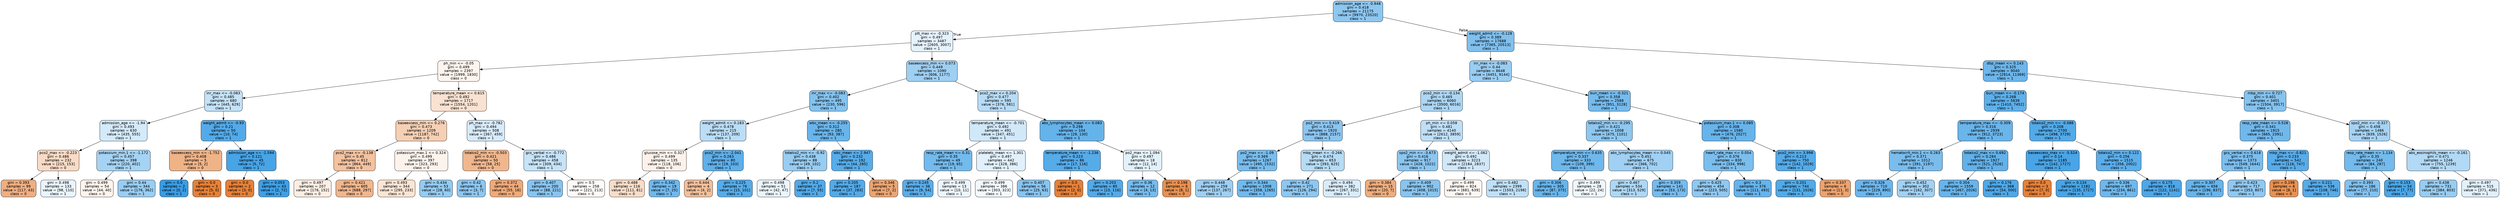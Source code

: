 digraph Tree {
node [shape=box, style="filled, rounded", color="black", fontname="helvetica"] ;
edge [fontname="helvetica"] ;
0 [label="admission_age <= -0.948\ngini = 0.418\nsamples = 21175\nvalue = [9970, 23520]\nclass = 1", fillcolor="#8dc7f0"] ;
1 [label="ptt_max <= -0.323\ngini = 0.497\nsamples = 3487\nvalue = [2605, 3007]\nclass = 1", fillcolor="#e5f2fc"] ;
0 -> 1 [labeldistance=2.5, labelangle=45, headlabel="True"] ;
2 [label="ph_min <= -0.05\ngini = 0.499\nsamples = 2397\nvalue = [1999, 1830]\nclass = 0", fillcolor="#fdf4ee"] ;
1 -> 2 ;
3 [label="inr_max <= -0.083\ngini = 0.485\nsamples = 680\nvalue = [445, 629]\nclass = 1", fillcolor="#c5e2f7"] ;
2 -> 3 ;
4 [label="admission_age <= -1.94\ngini = 0.493\nsamples = 630\nvalue = [435, 555]\nclass = 1", fillcolor="#d4eaf9"] ;
3 -> 4 ;
5 [label="pco2_max <= -0.223\ngini = 0.486\nsamples = 232\nvalue = [215, 153]\nclass = 0", fillcolor="#f8dbc6"] ;
4 -> 5 ;
6 [label="gini = 0.393\nsamples = 99\nvalue = [117, 43]\nclass = 0", fillcolor="#efaf82"] ;
5 -> 6 ;
7 [label="gini = 0.498\nsamples = 133\nvalue = [98, 110]\nclass = 1", fillcolor="#e9f4fc"] ;
5 -> 7 ;
8 [label="potassium_min.1 <= -1.172\ngini = 0.457\nsamples = 398\nvalue = [220, 402]\nclass = 1", fillcolor="#a5d3f3"] ;
4 -> 8 ;
9 [label="gini = 0.499\nsamples = 54\nvalue = [44, 40]\nclass = 0", fillcolor="#fdf4ed"] ;
8 -> 9 ;
10 [label="gini = 0.44\nsamples = 344\nvalue = [176, 362]\nclass = 1", fillcolor="#99cdf2"] ;
8 -> 10 ;
11 [label="weight_admit <= -0.93\ngini = 0.21\nsamples = 50\nvalue = [10, 74]\nclass = 1", fillcolor="#54aae9"] ;
3 -> 11 ;
12 [label="baseexcess_min <= -1.752\ngini = 0.408\nsamples = 5\nvalue = [5, 2]\nclass = 0", fillcolor="#efb388"] ;
11 -> 12 ;
13 [label="gini = 0.0\nsamples = 2\nvalue = [0, 2]\nclass = 1", fillcolor="#399de5"] ;
12 -> 13 ;
14 [label="gini = 0.0\nsamples = 3\nvalue = [5, 0]\nclass = 0", fillcolor="#e58139"] ;
12 -> 14 ;
15 [label="admission_age <= -2.594\ngini = 0.121\nsamples = 45\nvalue = [5, 72]\nclass = 1", fillcolor="#47a4e7"] ;
11 -> 15 ;
16 [label="gini = 0.0\nsamples = 2\nvalue = [3, 0]\nclass = 0", fillcolor="#e58139"] ;
15 -> 16 ;
17 [label="gini = 0.053\nsamples = 43\nvalue = [2, 72]\nclass = 1", fillcolor="#3ea0e6"] ;
15 -> 17 ;
18 [label="temperature_mean <= 0.615\ngini = 0.492\nsamples = 1717\nvalue = [1554, 1201]\nclass = 0", fillcolor="#f9e2d2"] ;
2 -> 18 ;
19 [label="baseexcess_min <= 0.276\ngini = 0.473\nsamples = 1209\nvalue = [1187, 742]\nclass = 0", fillcolor="#f5d0b5"] ;
18 -> 19 ;
20 [label="pco2_max <= -0.138\ngini = 0.45\nsamples = 812\nvalue = [864, 449]\nclass = 0", fillcolor="#f3c2a0"] ;
19 -> 20 ;
21 [label="gini = 0.497\nsamples = 207\nvalue = [176, 152]\nclass = 0", fillcolor="#fbeee4"] ;
20 -> 21 ;
22 [label="gini = 0.421\nsamples = 605\nvalue = [688, 297]\nclass = 0", fillcolor="#f0b78e"] ;
20 -> 22 ;
23 [label="potassium_max.1 <= 0.324\ngini = 0.499\nsamples = 397\nvalue = [323, 293]\nclass = 0", fillcolor="#fdf3ed"] ;
19 -> 23 ;
24 [label="gini = 0.493\nsamples = 344\nvalue = [295, 233]\nclass = 0", fillcolor="#fae5d5"] ;
23 -> 24 ;
25 [label="gini = 0.434\nsamples = 53\nvalue = [28, 60]\nclass = 1", fillcolor="#95cbf1"] ;
23 -> 25 ;
26 [label="ph_max <= -0.782\ngini = 0.494\nsamples = 508\nvalue = [367, 459]\nclass = 1", fillcolor="#d7ebfa"] ;
18 -> 26 ;
27 [label="totalco2_min <= -0.503\ngini = 0.421\nsamples = 50\nvalue = [58, 25]\nclass = 0", fillcolor="#f0b78e"] ;
26 -> 27 ;
28 [label="gini = 0.42\nsamples = 6\nvalue = [3, 7]\nclass = 1", fillcolor="#8ec7f0"] ;
27 -> 28 ;
29 [label="gini = 0.372\nsamples = 44\nvalue = [55, 18]\nclass = 0", fillcolor="#eeaa7a"] ;
27 -> 29 ;
30 [label="gcs_verbal <= -0.772\ngini = 0.486\nsamples = 458\nvalue = [309, 434]\nclass = 1", fillcolor="#c6e3f8"] ;
26 -> 30 ;
31 [label="gini = 0.407\nsamples = 200\nvalue = [88, 221]\nclass = 1", fillcolor="#88c4ef"] ;
30 -> 31 ;
32 [label="gini = 0.5\nsamples = 258\nvalue = [221, 213]\nclass = 0", fillcolor="#fefaf8"] ;
30 -> 32 ;
33 [label="baseexcess_min <= 0.073\ngini = 0.449\nsamples = 1090\nvalue = [606, 1177]\nclass = 1", fillcolor="#9fcff2"] ;
1 -> 33 ;
34 [label="inr_max <= -0.083\ngini = 0.402\nsamples = 495\nvalue = [230, 596]\nclass = 1", fillcolor="#85c3ef"] ;
33 -> 34 ;
35 [label="weight_admit <= 0.183\ngini = 0.478\nsamples = 215\nvalue = [137, 209]\nclass = 1", fillcolor="#bbddf6"] ;
34 -> 35 ;
36 [label="glucose_min <= 0.327\ngini = 0.499\nsamples = 135\nvalue = [118, 106]\nclass = 0", fillcolor="#fcf2eb"] ;
35 -> 36 ;
37 [label="gini = 0.488\nsamples = 116\nvalue = [111, 81]\nclass = 0", fillcolor="#f8ddc9"] ;
36 -> 37 ;
38 [label="gini = 0.342\nsamples = 19\nvalue = [7, 25]\nclass = 1", fillcolor="#70b8ec"] ;
36 -> 38 ;
39 [label="pco2_min <= -2.041\ngini = 0.263\nsamples = 80\nvalue = [19, 103]\nclass = 1", fillcolor="#5eafea"] ;
35 -> 39 ;
40 [label="gini = 0.444\nsamples = 4\nvalue = [4, 2]\nclass = 0", fillcolor="#f2c09c"] ;
39 -> 40 ;
41 [label="gini = 0.225\nsamples = 76\nvalue = [15, 101]\nclass = 1", fillcolor="#56ace9"] ;
39 -> 41 ;
42 [label="wbc_mean <= -0.255\ngini = 0.312\nsamples = 280\nvalue = [93, 387]\nclass = 1", fillcolor="#69b5eb"] ;
34 -> 42 ;
43 [label="totalco2_min <= -0.92\ngini = 0.438\nsamples = 88\nvalue = [49, 102]\nclass = 1", fillcolor="#98ccf1"] ;
42 -> 43 ;
44 [label="gini = 0.498\nsamples = 51\nvalue = [42, 47]\nclass = 1", fillcolor="#eaf5fc"] ;
43 -> 44 ;
45 [label="gini = 0.2\nsamples = 37\nvalue = [7, 55]\nclass = 1", fillcolor="#52a9e8"] ;
43 -> 45 ;
46 [label="wbc_mean <= 2.947\ngini = 0.232\nsamples = 192\nvalue = [44, 285]\nclass = 1", fillcolor="#58ace9"] ;
42 -> 46 ;
47 [label="gini = 0.205\nsamples = 187\nvalue = [37, 283]\nclass = 1", fillcolor="#53aae8"] ;
46 -> 47 ;
48 [label="gini = 0.346\nsamples = 5\nvalue = [7, 2]\nclass = 0", fillcolor="#eca572"] ;
46 -> 48 ;
49 [label="pco2_max <= 0.204\ngini = 0.477\nsamples = 595\nvalue = [376, 581]\nclass = 1", fillcolor="#b9dcf6"] ;
33 -> 49 ;
50 [label="temperature_mean <= -0.701\ngini = 0.492\nsamples = 491\nvalue = [347, 451]\nclass = 1", fillcolor="#d1e8f9"] ;
49 -> 50 ;
51 [label="resp_rate_mean <= 0.31\ngini = 0.35\nsamples = 49\nvalue = [19, 65]\nclass = 1", fillcolor="#73baed"] ;
50 -> 51 ;
52 [label="gini = 0.245\nsamples = 36\nvalue = [9, 54]\nclass = 1", fillcolor="#5aade9"] ;
51 -> 52 ;
53 [label="gini = 0.499\nsamples = 13\nvalue = [10, 11]\nclass = 1", fillcolor="#edf6fd"] ;
51 -> 53 ;
54 [label="platelets_mean <= 1.301\ngini = 0.497\nsamples = 442\nvalue = [328, 386]\nclass = 1", fillcolor="#e1f0fb"] ;
50 -> 54 ;
55 [label="gini = 0.499\nsamples = 386\nvalue = [303, 323]\nclass = 1", fillcolor="#f3f9fd"] ;
54 -> 55 ;
56 [label="gini = 0.407\nsamples = 56\nvalue = [25, 63]\nclass = 1", fillcolor="#88c4ef"] ;
54 -> 56 ;
57 [label="abs_lymphocytes_mean <= 0.083\ngini = 0.298\nsamples = 104\nvalue = [29, 130]\nclass = 1", fillcolor="#65b3eb"] ;
49 -> 57 ;
58 [label="temperature_mean <= -1.236\ngini = 0.223\nsamples = 86\nvalue = [17, 116]\nclass = 1", fillcolor="#56abe9"] ;
57 -> 58 ;
59 [label="gini = 0.0\nsamples = 1\nvalue = [2, 0]\nclass = 0", fillcolor="#e58139"] ;
58 -> 59 ;
60 [label="gini = 0.203\nsamples = 85\nvalue = [15, 116]\nclass = 1", fillcolor="#53aae8"] ;
58 -> 60 ;
61 [label="po2_max <= 1.094\ngini = 0.497\nsamples = 18\nvalue = [12, 14]\nclass = 1", fillcolor="#e3f1fb"] ;
57 -> 61 ;
62 [label="gini = 0.36\nsamples = 12\nvalue = [4, 13]\nclass = 1", fillcolor="#76bbed"] ;
61 -> 62 ;
63 [label="gini = 0.198\nsamples = 6\nvalue = [8, 1]\nclass = 0", fillcolor="#e89152"] ;
61 -> 63 ;
64 [label="weight_admit <= -0.128\ngini = 0.389\nsamples = 17688\nvalue = [7365, 20513]\nclass = 1", fillcolor="#80c0ee"] ;
0 -> 64 [labeldistance=2.5, labelangle=-45, headlabel="False"] ;
65 [label="inr_max <= -0.083\ngini = 0.44\nsamples = 8648\nvalue = [4451, 9144]\nclass = 1", fillcolor="#99cdf2"] ;
64 -> 65 ;
66 [label="pco2_min <= -0.134\ngini = 0.465\nsamples = 6060\nvalue = [3500, 6016]\nclass = 1", fillcolor="#acd6f4"] ;
65 -> 66 ;
67 [label="po2_min <= 0.419\ngini = 0.413\nsamples = 1920\nvalue = [888, 2157]\nclass = 1", fillcolor="#8bc5f0"] ;
66 -> 67 ;
68 [label="po2_max <= -1.09\ngini = 0.369\nsamples = 1267\nvalue = [495, 1532]\nclass = 1", fillcolor="#79bded"] ;
67 -> 68 ;
69 [label="gini = 0.448\nsamples = 259\nvalue = [137, 267]\nclass = 1", fillcolor="#9fcff2"] ;
68 -> 69 ;
70 [label="gini = 0.344\nsamples = 1008\nvalue = [358, 1265]\nclass = 1", fillcolor="#71b9ec"] ;
68 -> 70 ;
71 [label="mbp_mean <= -0.266\ngini = 0.474\nsamples = 653\nvalue = [393, 625]\nclass = 1", fillcolor="#b6dbf5"] ;
67 -> 71 ;
72 [label="gini = 0.42\nsamples = 271\nvalue = [126, 294]\nclass = 1", fillcolor="#8ec7f0"] ;
71 -> 72 ;
73 [label="gini = 0.494\nsamples = 382\nvalue = [267, 331]\nclass = 1", fillcolor="#d9ecfa"] ;
71 -> 73 ;
74 [label="ph_min <= 0.058\ngini = 0.481\nsamples = 4140\nvalue = [2612, 3859]\nclass = 1", fillcolor="#bfdff7"] ;
66 -> 74 ;
75 [label="spo2_min <= -3.673\ngini = 0.416\nsamples = 917\nvalue = [428, 1022]\nclass = 1", fillcolor="#8cc6f0"] ;
74 -> 75 ;
76 [label="gini = 0.384\nsamples = 15\nvalue = [20, 7]\nclass = 0", fillcolor="#eead7e"] ;
75 -> 76 ;
77 [label="gini = 0.409\nsamples = 902\nvalue = [408, 1015]\nclass = 1", fillcolor="#89c4ef"] ;
75 -> 77 ;
78 [label="weight_admit <= -1.062\ngini = 0.492\nsamples = 3223\nvalue = [2184, 2837]\nclass = 1", fillcolor="#d1e8f9"] ;
74 -> 78 ;
79 [label="gini = 0.499\nsamples = 824\nvalue = [681, 639]\nclass = 0", fillcolor="#fdf7f3"] ;
78 -> 79 ;
80 [label="gini = 0.482\nsamples = 2399\nvalue = [1503, 2198]\nclass = 1", fillcolor="#c0e0f7"] ;
78 -> 80 ;
81 [label="bun_mean <= -0.321\ngini = 0.358\nsamples = 2588\nvalue = [951, 3128]\nclass = 1", fillcolor="#75bbed"] ;
65 -> 81 ;
82 [label="totalco2_min <= -0.295\ngini = 0.421\nsamples = 1008\nvalue = [475, 1101]\nclass = 1", fillcolor="#8ec7f0"] ;
81 -> 82 ;
83 [label="temperature_min <= 0.635\ngini = 0.337\nsamples = 333\nvalue = [109, 399]\nclass = 1", fillcolor="#6fb8ec"] ;
82 -> 83 ;
84 [label="gini = 0.306\nsamples = 305\nvalue = [87, 375]\nclass = 1", fillcolor="#67b4eb"] ;
83 -> 84 ;
85 [label="gini = 0.499\nsamples = 28\nvalue = [22, 24]\nclass = 1", fillcolor="#eff7fd"] ;
83 -> 85 ;
86 [label="abs_lymphocytes_mean <= 0.045\ngini = 0.451\nsamples = 675\nvalue = [366, 702]\nclass = 1", fillcolor="#a0d0f3"] ;
82 -> 86 ;
87 [label="gini = 0.467\nsamples = 534\nvalue = [313, 529]\nclass = 1", fillcolor="#aed7f4"] ;
86 -> 87 ;
88 [label="gini = 0.359\nsamples = 141\nvalue = [53, 173]\nclass = 1", fillcolor="#76bbed"] ;
86 -> 88 ;
89 [label="potassium_max.1 <= 0.085\ngini = 0.308\nsamples = 1580\nvalue = [476, 2027]\nclass = 1", fillcolor="#67b4eb"] ;
81 -> 89 ;
90 [label="heart_rate_max <= 0.054\ngini = 0.376\nsamples = 830\nvalue = [334, 998]\nclass = 1", fillcolor="#7bbeee"] ;
89 -> 90 ;
91 [label="gini = 0.425\nsamples = 454\nvalue = [223, 505]\nclass = 1", fillcolor="#90c8f0"] ;
90 -> 91 ;
92 [label="gini = 0.3\nsamples = 376\nvalue = [111, 493]\nclass = 1", fillcolor="#66b3eb"] ;
90 -> 92 ;
93 [label="pco2_min <= 3.998\ngini = 0.213\nsamples = 750\nvalue = [142, 1029]\nclass = 1", fillcolor="#54abe9"] ;
89 -> 93 ;
94 [label="gini = 0.201\nsamples = 744\nvalue = [131, 1026]\nclass = 1", fillcolor="#52aae8"] ;
93 -> 94 ;
95 [label="gini = 0.337\nsamples = 6\nvalue = [11, 3]\nclass = 0", fillcolor="#eca36f"] ;
93 -> 95 ;
96 [label="dbp_mean <= 0.143\ngini = 0.325\nsamples = 9040\nvalue = [2914, 11369]\nclass = 1", fillcolor="#6cb6ec"] ;
64 -> 96 ;
97 [label="bun_mean <= -0.174\ngini = 0.268\nsamples = 5639\nvalue = [1410, 7452]\nclass = 1", fillcolor="#5eb0ea"] ;
96 -> 97 ;
98 [label="temperature_max <= -0.309\ngini = 0.316\nsamples = 2939\nvalue = [912, 3723]\nclass = 1", fillcolor="#6ab5eb"] ;
97 -> 98 ;
99 [label="hematocrit_min.1 <= 0.263\ngini = 0.371\nsamples = 1012\nvalue = [391, 1197]\nclass = 1", fillcolor="#7abded"] ;
98 -> 99 ;
100 [label="gini = 0.326\nsamples = 710\nvalue = [229, 890]\nclass = 1", fillcolor="#6cb6ec"] ;
99 -> 100 ;
101 [label="gini = 0.452\nsamples = 302\nvalue = [162, 307]\nclass = 1", fillcolor="#a1d1f3"] ;
99 -> 101 ;
102 [label="totalco2_max <= 0.692\ngini = 0.284\nsamples = 1927\nvalue = [521, 2526]\nclass = 1", fillcolor="#62b1ea"] ;
98 -> 102 ;
103 [label="gini = 0.304\nsamples = 1559\nvalue = [467, 2026]\nclass = 1", fillcolor="#67b4eb"] ;
102 -> 103 ;
104 [label="gini = 0.176\nsamples = 368\nvalue = [54, 500]\nclass = 1", fillcolor="#4ea8e8"] ;
102 -> 104 ;
105 [label="totalco2_min <= -0.086\ngini = 0.208\nsamples = 2700\nvalue = [498, 3729]\nclass = 1", fillcolor="#53aae8"] ;
97 -> 105 ;
106 [label="baseexcess_max <= -5.524\ngini = 0.14\nsamples = 1185\nvalue = [142, 1727]\nclass = 1", fillcolor="#49a5e7"] ;
105 -> 106 ;
107 [label="gini = 0.0\nsamples = 3\nvalue = [7, 0]\nclass = 0", fillcolor="#e58139"] ;
106 -> 107 ;
108 [label="gini = 0.134\nsamples = 1182\nvalue = [135, 1727]\nclass = 1", fillcolor="#48a5e7"] ;
106 -> 108 ;
109 [label="totalco2_min <= 0.122\ngini = 0.256\nsamples = 1515\nvalue = [356, 2002]\nclass = 1", fillcolor="#5caeea"] ;
105 -> 109 ;
110 [label="gini = 0.336\nsamples = 697\nvalue = [234, 861]\nclass = 1", fillcolor="#6fb8ec"] ;
109 -> 110 ;
111 [label="gini = 0.175\nsamples = 818\nvalue = [122, 1141]\nclass = 1", fillcolor="#4ea7e8"] ;
109 -> 111 ;
112 [label="mbp_min <= 0.727\ngini = 0.401\nsamples = 3401\nvalue = [1504, 3917]\nclass = 1", fillcolor="#85c3ef"] ;
96 -> 112 ;
113 [label="resp_rate_mean <= 0.528\ngini = 0.341\nsamples = 1915\nvalue = [665, 2391]\nclass = 1", fillcolor="#70b8ec"] ;
112 -> 113 ;
114 [label="gcs_verbal <= 0.618\ngini = 0.375\nsamples = 1373\nvalue = [549, 1644]\nclass = 1", fillcolor="#7bbeee"] ;
113 -> 114 ;
115 [label="gini = 0.307\nsamples = 656\nvalue = [196, 837]\nclass = 1", fillcolor="#67b4eb"] ;
114 -> 115 ;
116 [label="gini = 0.423\nsamples = 717\nvalue = [353, 807]\nclass = 1", fillcolor="#90c8f0"] ;
114 -> 116 ;
117 [label="mbp_max <= -0.821\ngini = 0.233\nsamples = 542\nvalue = [116, 747]\nclass = 1", fillcolor="#58ace9"] ;
113 -> 117 ;
118 [label="gini = 0.198\nsamples = 6\nvalue = [8, 1]\nclass = 0", fillcolor="#e89152"] ;
117 -> 118 ;
119 [label="gini = 0.221\nsamples = 536\nvalue = [108, 746]\nclass = 1", fillcolor="#56abe9"] ;
117 -> 119 ;
120 [label="spo2_min <= -0.327\ngini = 0.458\nsamples = 1486\nvalue = [839, 1526]\nclass = 1", fillcolor="#a6d3f3"] ;
112 -> 120 ;
121 [label="resp_rate_mean <= 1.134\ngini = 0.35\nsamples = 240\nvalue = [84, 287]\nclass = 1", fillcolor="#73baed"] ;
120 -> 121 ;
122 [label="gini = 0.393\nsamples = 186\nvalue = [77, 210]\nclass = 1", fillcolor="#82c1ef"] ;
121 -> 122 ;
123 [label="gini = 0.153\nsamples = 54\nvalue = [7, 77]\nclass = 1", fillcolor="#4ba6e7"] ;
121 -> 123 ;
124 [label="abs_eosinophils_mean <= -0.161\ngini = 0.471\nsamples = 1246\nvalue = [755, 1239]\nclass = 1", fillcolor="#b2d9f5"] ;
120 -> 124 ;
125 [label="gini = 0.438\nsamples = 731\nvalue = [384, 803]\nclass = 1", fillcolor="#98ccf1"] ;
124 -> 125 ;
126 [label="gini = 0.497\nsamples = 515\nvalue = [371, 436]\nclass = 1", fillcolor="#e1f0fb"] ;
124 -> 126 ;
}